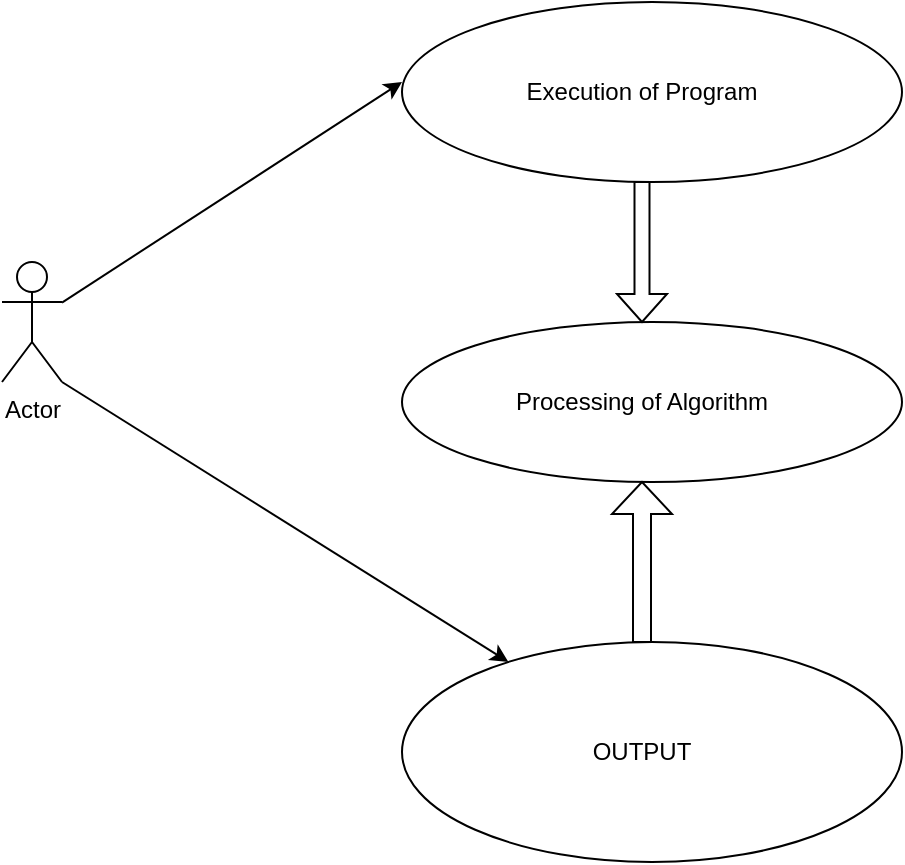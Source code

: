 <mxfile>
    <diagram id="dtUlN4bX1Xot7oudCGlM" name="Page-1">
        <mxGraphModel dx="911" dy="639" grid="1" gridSize="10" guides="1" tooltips="1" connect="1" arrows="1" fold="1" page="1" pageScale="1" pageWidth="850" pageHeight="1100" math="0" shadow="0">
            <root>
                <mxCell id="0"/>
                <mxCell id="1" parent="0"/>
                <mxCell id="5" style="edgeStyle=none;html=1;" edge="1" parent="1" source="4">
                    <mxGeometry relative="1" as="geometry">
                        <mxPoint x="320" y="140" as="targetPoint"/>
                    </mxGeometry>
                </mxCell>
                <mxCell id="17" style="edgeStyle=none;html=1;exitX=1;exitY=1;exitDx=0;exitDy=0;exitPerimeter=0;" edge="1" parent="1" source="4" target="15">
                    <mxGeometry relative="1" as="geometry"/>
                </mxCell>
                <mxCell id="4" value="Actor" style="shape=umlActor;verticalLabelPosition=bottom;verticalAlign=top;html=1;outlineConnect=0;gradientColor=#ffffff;fillColor=none;" vertex="1" parent="1">
                    <mxGeometry x="120" y="230" width="30" height="60" as="geometry"/>
                </mxCell>
                <mxCell id="7" value="" style="ellipse;whiteSpace=wrap;html=1;fillColor=none;gradientColor=#ffffff;" vertex="1" parent="1">
                    <mxGeometry x="320" y="100" width="250" height="90" as="geometry"/>
                </mxCell>
                <mxCell id="8" value="Execution of Program" style="text;html=1;strokeColor=none;fillColor=none;align=center;verticalAlign=middle;whiteSpace=wrap;rounded=0;" vertex="1" parent="1">
                    <mxGeometry x="350" y="130" width="180" height="30" as="geometry"/>
                </mxCell>
                <mxCell id="9" value="" style="shape=singleArrow;direction=south;whiteSpace=wrap;html=1;fillColor=none;gradientColor=#ffffff;" vertex="1" parent="1">
                    <mxGeometry x="427.5" y="190" width="25" height="70" as="geometry"/>
                </mxCell>
                <mxCell id="11" value="" style="ellipse;whiteSpace=wrap;html=1;fillColor=none;gradientColor=#ffffff;" vertex="1" parent="1">
                    <mxGeometry x="320" y="260" width="250" height="80" as="geometry"/>
                </mxCell>
                <mxCell id="12" value="Processing of Algorithm" style="text;html=1;strokeColor=none;fillColor=none;align=center;verticalAlign=middle;whiteSpace=wrap;rounded=0;" vertex="1" parent="1">
                    <mxGeometry x="355" y="280" width="170" height="40" as="geometry"/>
                </mxCell>
                <mxCell id="14" value="" style="shape=singleArrow;direction=north;whiteSpace=wrap;html=1;fillColor=none;gradientColor=#ffffff;" vertex="1" parent="1">
                    <mxGeometry x="425" y="340" width="30" height="80" as="geometry"/>
                </mxCell>
                <mxCell id="15" value="" style="ellipse;whiteSpace=wrap;html=1;fillColor=none;gradientColor=#ffffff;" vertex="1" parent="1">
                    <mxGeometry x="320" y="420" width="250" height="110" as="geometry"/>
                </mxCell>
                <mxCell id="16" value="OUTPUT" style="text;html=1;strokeColor=none;fillColor=none;align=center;verticalAlign=middle;whiteSpace=wrap;rounded=0;" vertex="1" parent="1">
                    <mxGeometry x="410" y="460" width="60" height="30" as="geometry"/>
                </mxCell>
            </root>
        </mxGraphModel>
    </diagram>
</mxfile>